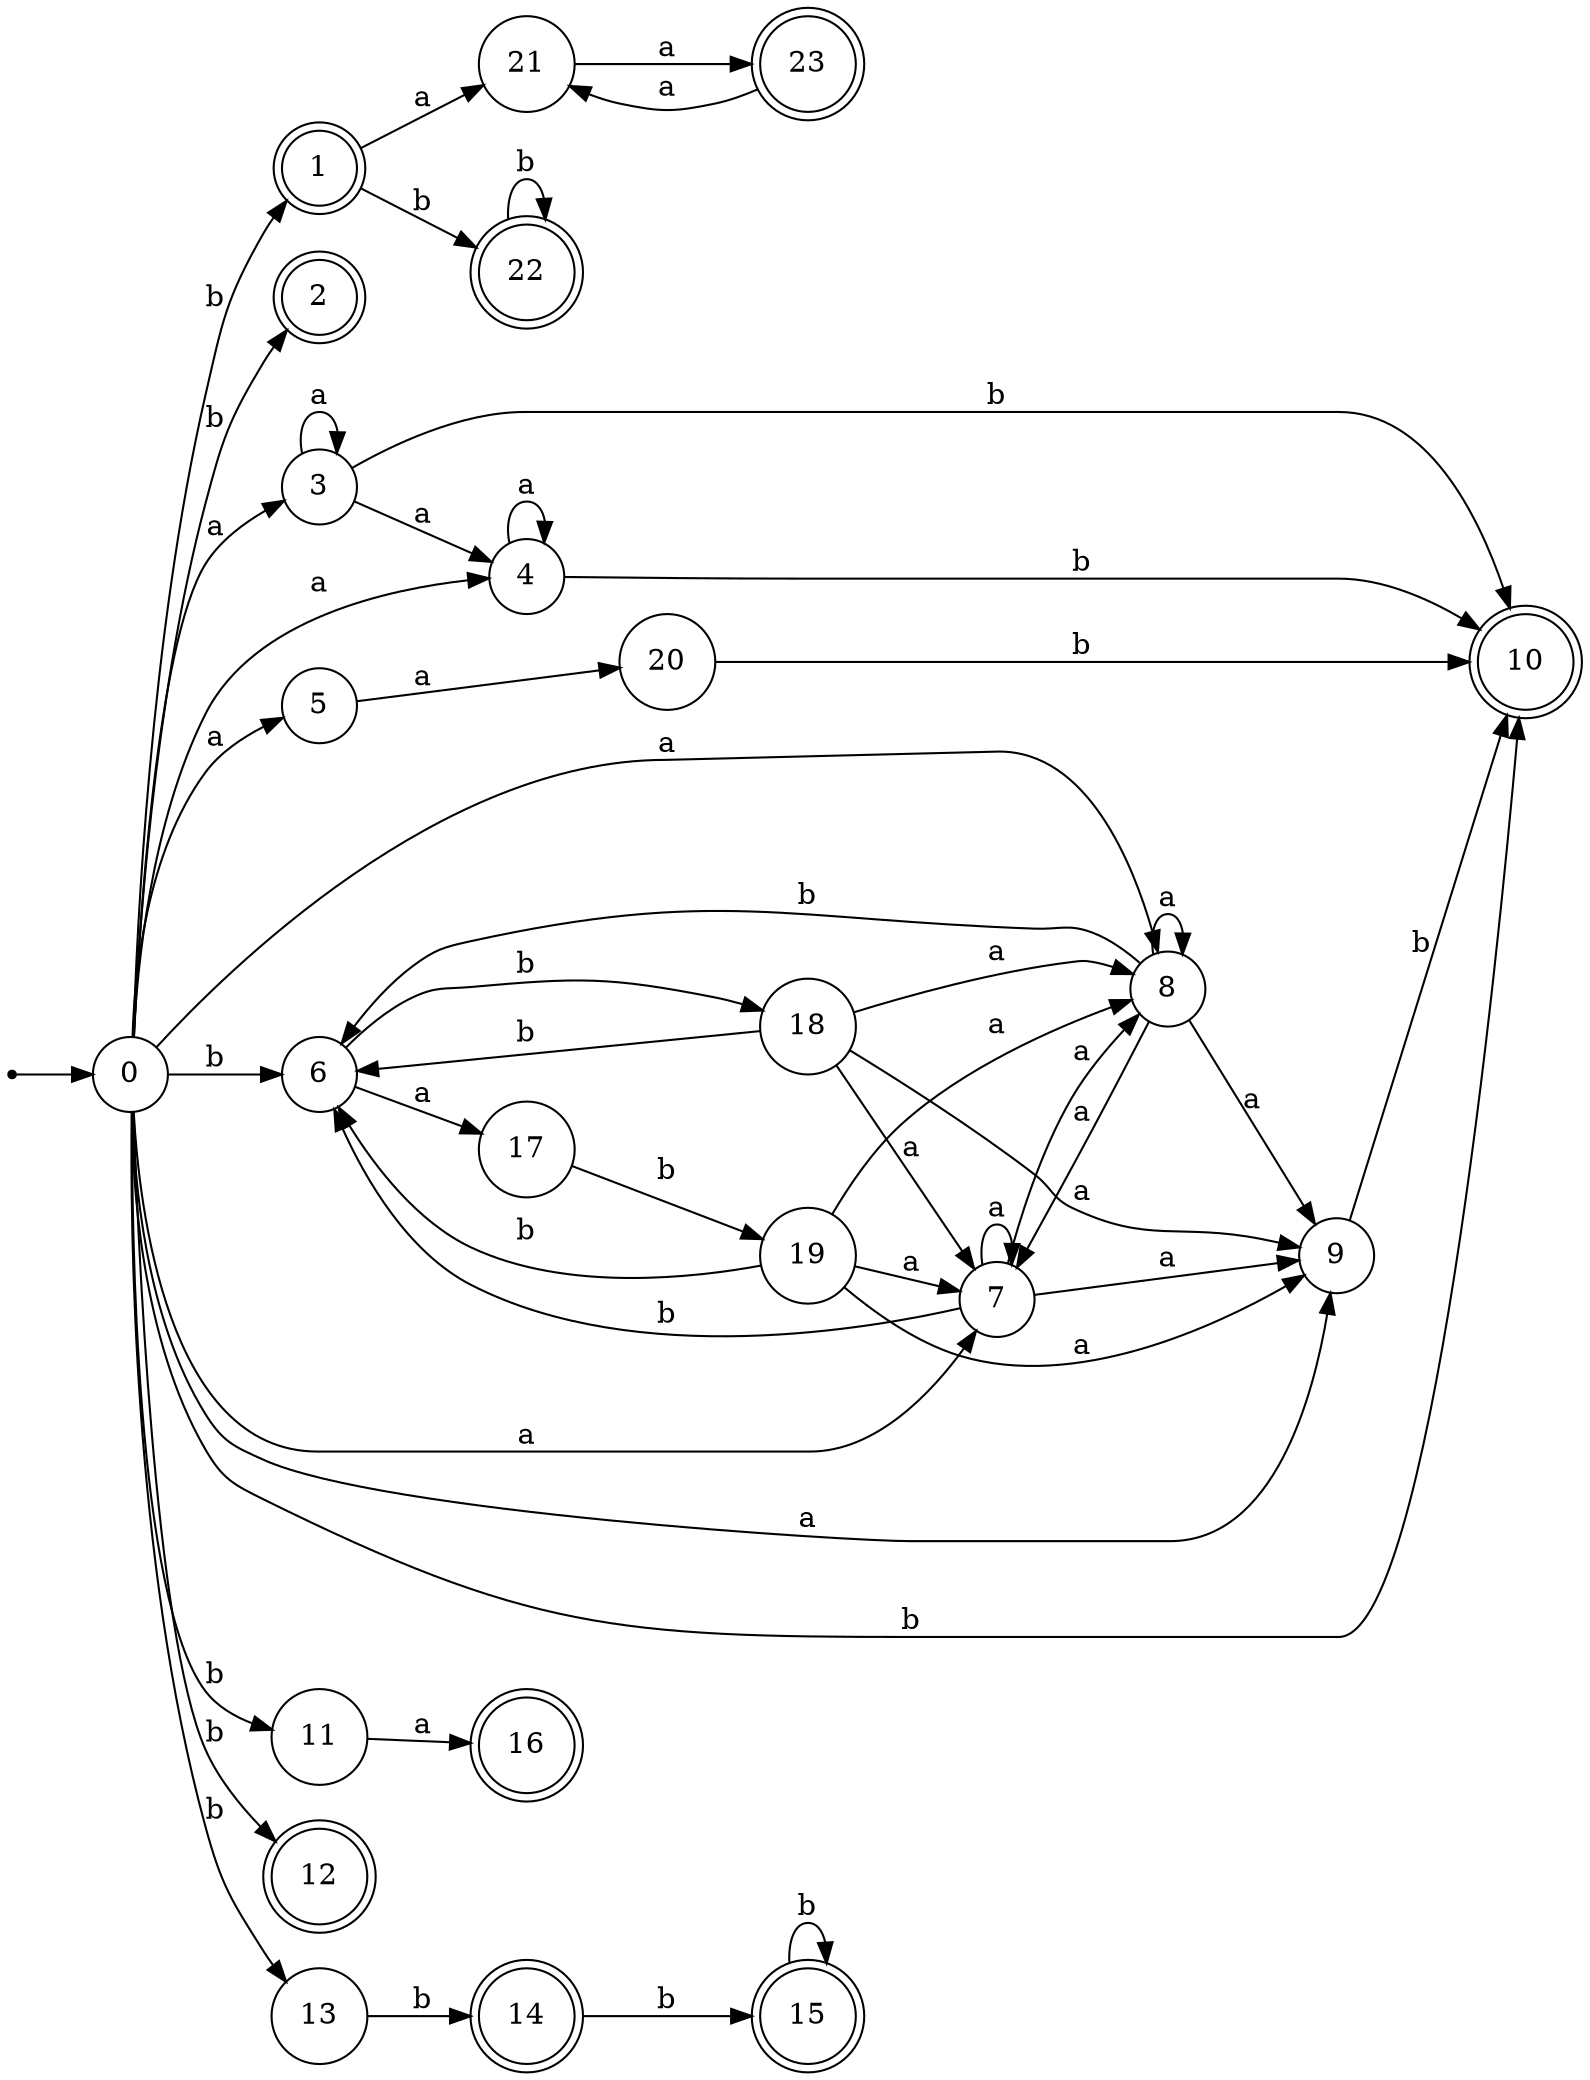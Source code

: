 digraph finite_state_machine {
rankdir=LR;
size="20,20";
node [shape = point]; "dummy0"
node [shape = circle]; "0";
"dummy0" -> "0";
node [shape = doublecircle]; "1";node [shape = doublecircle]; "2";node [shape = circle]; "3";
node [shape = circle]; "4";
node [shape = circle]; "5";
node [shape = circle]; "6";
node [shape = circle]; "7";
node [shape = circle]; "8";
node [shape = circle]; "9";
node [shape = doublecircle]; "10";node [shape = circle]; "11";
node [shape = doublecircle]; "12";node [shape = circle]; "13";
node [shape = doublecircle]; "14";node [shape = doublecircle]; "15";node [shape = doublecircle]; "16";node [shape = circle]; "17";
node [shape = circle]; "18";
node [shape = circle]; "19";
node [shape = circle]; "20";
node [shape = circle]; "21";
node [shape = doublecircle]; "22";node [shape = doublecircle]; "23";"0" -> "1" [label = "b"];
 "0" -> "2" [label = "b"];
 "0" -> "6" [label = "b"];
 "0" -> "10" [label = "b"];
 "0" -> "11" [label = "b"];
 "0" -> "12" [label = "b"];
 "0" -> "13" [label = "b"];
 "0" -> "3" [label = "a"];
 "0" -> "4" [label = "a"];
 "0" -> "5" [label = "a"];
 "0" -> "7" [label = "a"];
 "0" -> "8" [label = "a"];
 "0" -> "9" [label = "a"];
 "13" -> "14" [label = "b"];
 "14" -> "15" [label = "b"];
 "15" -> "15" [label = "b"];
 "11" -> "16" [label = "a"];
 "9" -> "10" [label = "b"];
 "8" -> "8" [label = "a"];
 "8" -> "9" [label = "a"];
 "8" -> "7" [label = "a"];
 "8" -> "6" [label = "b"];
 "7" -> "8" [label = "a"];
 "7" -> "9" [label = "a"];
 "7" -> "7" [label = "a"];
 "7" -> "6" [label = "b"];
 "6" -> "17" [label = "a"];
 "6" -> "18" [label = "b"];
 "18" -> "6" [label = "b"];
 "18" -> "8" [label = "a"];
 "18" -> "9" [label = "a"];
 "18" -> "7" [label = "a"];
 "17" -> "19" [label = "b"];
 "19" -> "6" [label = "b"];
 "19" -> "8" [label = "a"];
 "19" -> "9" [label = "a"];
 "19" -> "7" [label = "a"];
 "5" -> "20" [label = "a"];
 "20" -> "10" [label = "b"];
 "4" -> "4" [label = "a"];
 "4" -> "10" [label = "b"];
 "3" -> "3" [label = "a"];
 "3" -> "4" [label = "a"];
 "3" -> "10" [label = "b"];
 "1" -> "21" [label = "a"];
 "1" -> "22" [label = "b"];
 "22" -> "22" [label = "b"];
 "21" -> "23" [label = "a"];
 "23" -> "21" [label = "a"];
 }
